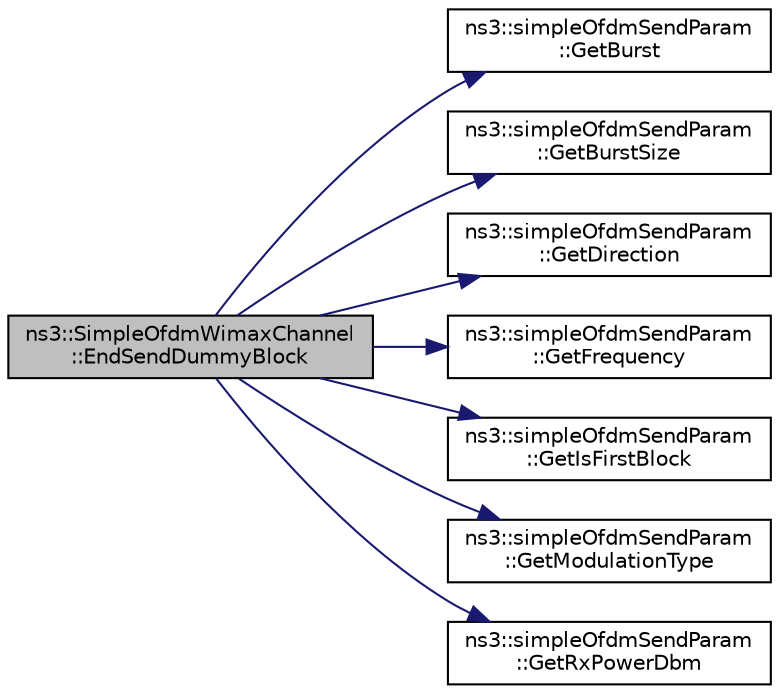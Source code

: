 digraph "ns3::SimpleOfdmWimaxChannel::EndSendDummyBlock"
{
 // LATEX_PDF_SIZE
  edge [fontname="Helvetica",fontsize="10",labelfontname="Helvetica",labelfontsize="10"];
  node [fontname="Helvetica",fontsize="10",shape=record];
  rankdir="LR";
  Node1 [label="ns3::SimpleOfdmWimaxChannel\l::EndSendDummyBlock",height=0.2,width=0.4,color="black", fillcolor="grey75", style="filled", fontcolor="black",tooltip="End send dummy block function."];
  Node1 -> Node2 [color="midnightblue",fontsize="10",style="solid",fontname="Helvetica"];
  Node2 [label="ns3::simpleOfdmSendParam\l::GetBurst",height=0.2,width=0.4,color="black", fillcolor="white", style="filled",URL="$classns3_1_1simple_ofdm_send_param.html#ae7acf5974cfa33f1b8d06190c860f5b3",tooltip=" "];
  Node1 -> Node3 [color="midnightblue",fontsize="10",style="solid",fontname="Helvetica"];
  Node3 [label="ns3::simpleOfdmSendParam\l::GetBurstSize",height=0.2,width=0.4,color="black", fillcolor="white", style="filled",URL="$classns3_1_1simple_ofdm_send_param.html#a03d351699c40a951640b8e230acf7d63",tooltip=" "];
  Node1 -> Node4 [color="midnightblue",fontsize="10",style="solid",fontname="Helvetica"];
  Node4 [label="ns3::simpleOfdmSendParam\l::GetDirection",height=0.2,width=0.4,color="black", fillcolor="white", style="filled",URL="$classns3_1_1simple_ofdm_send_param.html#a425723a84bbff5f09b1a43e3d2a8029f",tooltip=" "];
  Node1 -> Node5 [color="midnightblue",fontsize="10",style="solid",fontname="Helvetica"];
  Node5 [label="ns3::simpleOfdmSendParam\l::GetFrequency",height=0.2,width=0.4,color="black", fillcolor="white", style="filled",URL="$classns3_1_1simple_ofdm_send_param.html#aa6477a525ea6ac91c9e7e1cb1b1a1536",tooltip=" "];
  Node1 -> Node6 [color="midnightblue",fontsize="10",style="solid",fontname="Helvetica"];
  Node6 [label="ns3::simpleOfdmSendParam\l::GetIsFirstBlock",height=0.2,width=0.4,color="black", fillcolor="white", style="filled",URL="$classns3_1_1simple_ofdm_send_param.html#ab5f66cfd049ef926634647a36f3f4fec",tooltip=" "];
  Node1 -> Node7 [color="midnightblue",fontsize="10",style="solid",fontname="Helvetica"];
  Node7 [label="ns3::simpleOfdmSendParam\l::GetModulationType",height=0.2,width=0.4,color="black", fillcolor="white", style="filled",URL="$classns3_1_1simple_ofdm_send_param.html#a796a2adb46042abb6b618f6223cc1c4d",tooltip=" "];
  Node1 -> Node8 [color="midnightblue",fontsize="10",style="solid",fontname="Helvetica"];
  Node8 [label="ns3::simpleOfdmSendParam\l::GetRxPowerDbm",height=0.2,width=0.4,color="black", fillcolor="white", style="filled",URL="$classns3_1_1simple_ofdm_send_param.html#a97618b26e6682a89e419711ff9d1747d",tooltip=" "];
}
